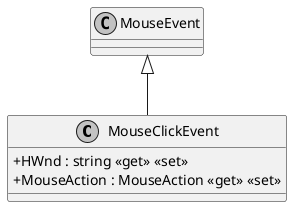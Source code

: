 @startuml
skinparam monochrome true
skinparam ClassAttributeIconSize 0
class MouseClickEvent {
    + HWnd : string <<get>> <<set>>
    + MouseAction : MouseAction <<get>> <<set>>
}
MouseEvent <|-- MouseClickEvent
@enduml
